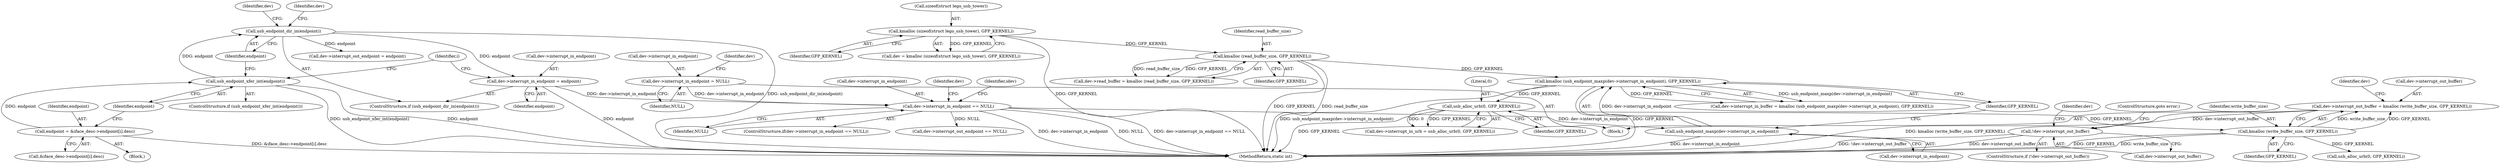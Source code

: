 digraph "0_linux_2fae9e5a7babada041e2e161699ade2447a01989@API" {
"1000358" [label="(Call,dev->interrupt_out_buffer = kmalloc (write_buffer_size, GFP_KERNEL))"];
"1000362" [label="(Call,kmalloc (write_buffer_size, GFP_KERNEL))"];
"1000349" [label="(Call,usb_alloc_urb(0, GFP_KERNEL))"];
"1000333" [label="(Call,kmalloc (usb_endpoint_maxp(dev->interrupt_in_endpoint), GFP_KERNEL))"];
"1000334" [label="(Call,usb_endpoint_maxp(dev->interrupt_in_endpoint))"];
"1000295" [label="(Call,dev->interrupt_in_endpoint == NULL)"];
"1000283" [label="(Call,dev->interrupt_in_endpoint = endpoint)"];
"1000281" [label="(Call,usb_endpoint_dir_in(endpoint))"];
"1000277" [label="(Call,usb_endpoint_xfer_int(endpoint))"];
"1000266" [label="(Call,endpoint = &iface_desc->endpoint[i].desc)"];
"1000207" [label="(Call,dev->interrupt_in_endpoint = NULL)"];
"1000320" [label="(Call,kmalloc (read_buffer_size, GFP_KERNEL))"];
"1000138" [label="(Call,kmalloc (sizeof(struct lego_usb_tower), GFP_KERNEL))"];
"1000366" [label="(Call,!dev->interrupt_out_buffer)"];
"1000365" [label="(ControlStructure,if (!dev->interrupt_out_buffer))"];
"1000334" [label="(Call,usb_endpoint_maxp(dev->interrupt_in_endpoint))"];
"1000281" [label="(Call,usb_endpoint_dir_in(endpoint))"];
"1000320" [label="(Call,kmalloc (read_buffer_size, GFP_KERNEL))"];
"1000296" [label="(Call,dev->interrupt_in_endpoint)"];
"1000362" [label="(Call,kmalloc (write_buffer_size, GFP_KERNEL))"];
"1000321" [label="(Identifier,read_buffer_size)"];
"1000294" [label="(ControlStructure,if(dev->interrupt_in_endpoint == NULL))"];
"1000141" [label="(Identifier,GFP_KERNEL)"];
"1000373" [label="(Identifier,dev)"];
"1000283" [label="(Call,dev->interrupt_in_endpoint = endpoint)"];
"1000363" [label="(Identifier,write_buffer_size)"];
"1000282" [label="(Identifier,endpoint)"];
"1000268" [label="(Call,&iface_desc->endpoint[i].desc)"];
"1000138" [label="(Call,kmalloc (sizeof(struct lego_usb_tower), GFP_KERNEL))"];
"1000316" [label="(Call,dev->read_buffer = kmalloc (read_buffer_size, GFP_KERNEL))"];
"1000265" [label="(Block,)"];
"1000375" [label="(Call,usb_alloc_urb(0, GFP_KERNEL))"];
"1000136" [label="(Call,dev = kmalloc (sizeof(struct lego_usb_tower), GFP_KERNEL))"];
"1000267" [label="(Identifier,endpoint)"];
"1000359" [label="(Call,dev->interrupt_out_buffer)"];
"1000284" [label="(Call,dev->interrupt_in_endpoint)"];
"1000266" [label="(Call,endpoint = &iface_desc->endpoint[i].desc)"];
"1000308" [label="(Identifier,dev)"];
"1000351" [label="(Identifier,GFP_KERNEL)"];
"1000370" [label="(ControlStructure,goto error;)"];
"1000349" [label="(Call,usb_alloc_urb(0, GFP_KERNEL))"];
"1000280" [label="(ControlStructure,if (usb_endpoint_dir_in(endpoint)))"];
"1000366" [label="(Call,!dev->interrupt_out_buffer)"];
"1000287" [label="(Identifier,endpoint)"];
"1000211" [label="(Identifier,NULL)"];
"1000276" [label="(ControlStructure,if (usb_endpoint_xfer_int(endpoint)))"];
"1000367" [label="(Call,dev->interrupt_out_buffer)"];
"1000364" [label="(Identifier,GFP_KERNEL)"];
"1000207" [label="(Call,dev->interrupt_in_endpoint = NULL)"];
"1000345" [label="(Call,dev->interrupt_in_urb = usb_alloc_urb(0, GFP_KERNEL))"];
"1000333" [label="(Call,kmalloc (usb_endpoint_maxp(dev->interrupt_in_endpoint), GFP_KERNEL))"];
"1000329" [label="(Call,dev->interrupt_in_buffer = kmalloc (usb_endpoint_maxp(dev->interrupt_in_endpoint), GFP_KERNEL))"];
"1000306" [label="(Call,dev->interrupt_out_endpoint == NULL)"];
"1000139" [label="(Call,sizeof(struct lego_usb_tower))"];
"1000214" [label="(Identifier,dev)"];
"1000285" [label="(Identifier,dev)"];
"1000295" [label="(Call,dev->interrupt_in_endpoint == NULL)"];
"1000289" [label="(Call,dev->interrupt_out_endpoint = endpoint)"];
"1000322" [label="(Identifier,GFP_KERNEL)"];
"1000505" [label="(MethodReturn,static int)"];
"1000264" [label="(Identifier,i)"];
"1000278" [label="(Identifier,endpoint)"];
"1000277" [label="(Call,usb_endpoint_xfer_int(endpoint))"];
"1000338" [label="(Identifier,GFP_KERNEL)"];
"1000335" [label="(Call,dev->interrupt_in_endpoint)"];
"1000302" [label="(Identifier,idev)"];
"1000299" [label="(Identifier,NULL)"];
"1000208" [label="(Call,dev->interrupt_in_endpoint)"];
"1000291" [label="(Identifier,dev)"];
"1000109" [label="(Block,)"];
"1000368" [label="(Identifier,dev)"];
"1000358" [label="(Call,dev->interrupt_out_buffer = kmalloc (write_buffer_size, GFP_KERNEL))"];
"1000350" [label="(Literal,0)"];
"1000358" -> "1000109"  [label="AST: "];
"1000358" -> "1000362"  [label="CFG: "];
"1000359" -> "1000358"  [label="AST: "];
"1000362" -> "1000358"  [label="AST: "];
"1000368" -> "1000358"  [label="CFG: "];
"1000358" -> "1000505"  [label="DDG: kmalloc (write_buffer_size, GFP_KERNEL)"];
"1000362" -> "1000358"  [label="DDG: write_buffer_size"];
"1000362" -> "1000358"  [label="DDG: GFP_KERNEL"];
"1000358" -> "1000366"  [label="DDG: dev->interrupt_out_buffer"];
"1000362" -> "1000364"  [label="CFG: "];
"1000363" -> "1000362"  [label="AST: "];
"1000364" -> "1000362"  [label="AST: "];
"1000362" -> "1000505"  [label="DDG: GFP_KERNEL"];
"1000362" -> "1000505"  [label="DDG: write_buffer_size"];
"1000349" -> "1000362"  [label="DDG: GFP_KERNEL"];
"1000362" -> "1000375"  [label="DDG: GFP_KERNEL"];
"1000349" -> "1000345"  [label="AST: "];
"1000349" -> "1000351"  [label="CFG: "];
"1000350" -> "1000349"  [label="AST: "];
"1000351" -> "1000349"  [label="AST: "];
"1000345" -> "1000349"  [label="CFG: "];
"1000349" -> "1000505"  [label="DDG: GFP_KERNEL"];
"1000349" -> "1000345"  [label="DDG: 0"];
"1000349" -> "1000345"  [label="DDG: GFP_KERNEL"];
"1000333" -> "1000349"  [label="DDG: GFP_KERNEL"];
"1000333" -> "1000329"  [label="AST: "];
"1000333" -> "1000338"  [label="CFG: "];
"1000334" -> "1000333"  [label="AST: "];
"1000338" -> "1000333"  [label="AST: "];
"1000329" -> "1000333"  [label="CFG: "];
"1000333" -> "1000505"  [label="DDG: usb_endpoint_maxp(dev->interrupt_in_endpoint)"];
"1000333" -> "1000505"  [label="DDG: GFP_KERNEL"];
"1000333" -> "1000329"  [label="DDG: usb_endpoint_maxp(dev->interrupt_in_endpoint)"];
"1000333" -> "1000329"  [label="DDG: GFP_KERNEL"];
"1000334" -> "1000333"  [label="DDG: dev->interrupt_in_endpoint"];
"1000320" -> "1000333"  [label="DDG: GFP_KERNEL"];
"1000334" -> "1000335"  [label="CFG: "];
"1000335" -> "1000334"  [label="AST: "];
"1000338" -> "1000334"  [label="CFG: "];
"1000334" -> "1000505"  [label="DDG: dev->interrupt_in_endpoint"];
"1000295" -> "1000334"  [label="DDG: dev->interrupt_in_endpoint"];
"1000295" -> "1000294"  [label="AST: "];
"1000295" -> "1000299"  [label="CFG: "];
"1000296" -> "1000295"  [label="AST: "];
"1000299" -> "1000295"  [label="AST: "];
"1000302" -> "1000295"  [label="CFG: "];
"1000308" -> "1000295"  [label="CFG: "];
"1000295" -> "1000505"  [label="DDG: dev->interrupt_in_endpoint"];
"1000295" -> "1000505"  [label="DDG: NULL"];
"1000295" -> "1000505"  [label="DDG: dev->interrupt_in_endpoint == NULL"];
"1000283" -> "1000295"  [label="DDG: dev->interrupt_in_endpoint"];
"1000207" -> "1000295"  [label="DDG: dev->interrupt_in_endpoint"];
"1000295" -> "1000306"  [label="DDG: NULL"];
"1000283" -> "1000280"  [label="AST: "];
"1000283" -> "1000287"  [label="CFG: "];
"1000284" -> "1000283"  [label="AST: "];
"1000287" -> "1000283"  [label="AST: "];
"1000264" -> "1000283"  [label="CFG: "];
"1000283" -> "1000505"  [label="DDG: endpoint"];
"1000281" -> "1000283"  [label="DDG: endpoint"];
"1000281" -> "1000280"  [label="AST: "];
"1000281" -> "1000282"  [label="CFG: "];
"1000282" -> "1000281"  [label="AST: "];
"1000285" -> "1000281"  [label="CFG: "];
"1000291" -> "1000281"  [label="CFG: "];
"1000281" -> "1000505"  [label="DDG: usb_endpoint_dir_in(endpoint)"];
"1000277" -> "1000281"  [label="DDG: endpoint"];
"1000281" -> "1000289"  [label="DDG: endpoint"];
"1000277" -> "1000276"  [label="AST: "];
"1000277" -> "1000278"  [label="CFG: "];
"1000278" -> "1000277"  [label="AST: "];
"1000282" -> "1000277"  [label="CFG: "];
"1000264" -> "1000277"  [label="CFG: "];
"1000277" -> "1000505"  [label="DDG: endpoint"];
"1000277" -> "1000505"  [label="DDG: usb_endpoint_xfer_int(endpoint)"];
"1000266" -> "1000277"  [label="DDG: endpoint"];
"1000266" -> "1000265"  [label="AST: "];
"1000266" -> "1000268"  [label="CFG: "];
"1000267" -> "1000266"  [label="AST: "];
"1000268" -> "1000266"  [label="AST: "];
"1000278" -> "1000266"  [label="CFG: "];
"1000266" -> "1000505"  [label="DDG: &iface_desc->endpoint[i].desc"];
"1000207" -> "1000109"  [label="AST: "];
"1000207" -> "1000211"  [label="CFG: "];
"1000208" -> "1000207"  [label="AST: "];
"1000211" -> "1000207"  [label="AST: "];
"1000214" -> "1000207"  [label="CFG: "];
"1000320" -> "1000316"  [label="AST: "];
"1000320" -> "1000322"  [label="CFG: "];
"1000321" -> "1000320"  [label="AST: "];
"1000322" -> "1000320"  [label="AST: "];
"1000316" -> "1000320"  [label="CFG: "];
"1000320" -> "1000505"  [label="DDG: GFP_KERNEL"];
"1000320" -> "1000505"  [label="DDG: read_buffer_size"];
"1000320" -> "1000316"  [label="DDG: read_buffer_size"];
"1000320" -> "1000316"  [label="DDG: GFP_KERNEL"];
"1000138" -> "1000320"  [label="DDG: GFP_KERNEL"];
"1000138" -> "1000136"  [label="AST: "];
"1000138" -> "1000141"  [label="CFG: "];
"1000139" -> "1000138"  [label="AST: "];
"1000141" -> "1000138"  [label="AST: "];
"1000136" -> "1000138"  [label="CFG: "];
"1000138" -> "1000505"  [label="DDG: GFP_KERNEL"];
"1000138" -> "1000136"  [label="DDG: GFP_KERNEL"];
"1000366" -> "1000365"  [label="AST: "];
"1000366" -> "1000367"  [label="CFG: "];
"1000367" -> "1000366"  [label="AST: "];
"1000370" -> "1000366"  [label="CFG: "];
"1000373" -> "1000366"  [label="CFG: "];
"1000366" -> "1000505"  [label="DDG: dev->interrupt_out_buffer"];
"1000366" -> "1000505"  [label="DDG: !dev->interrupt_out_buffer"];
}
